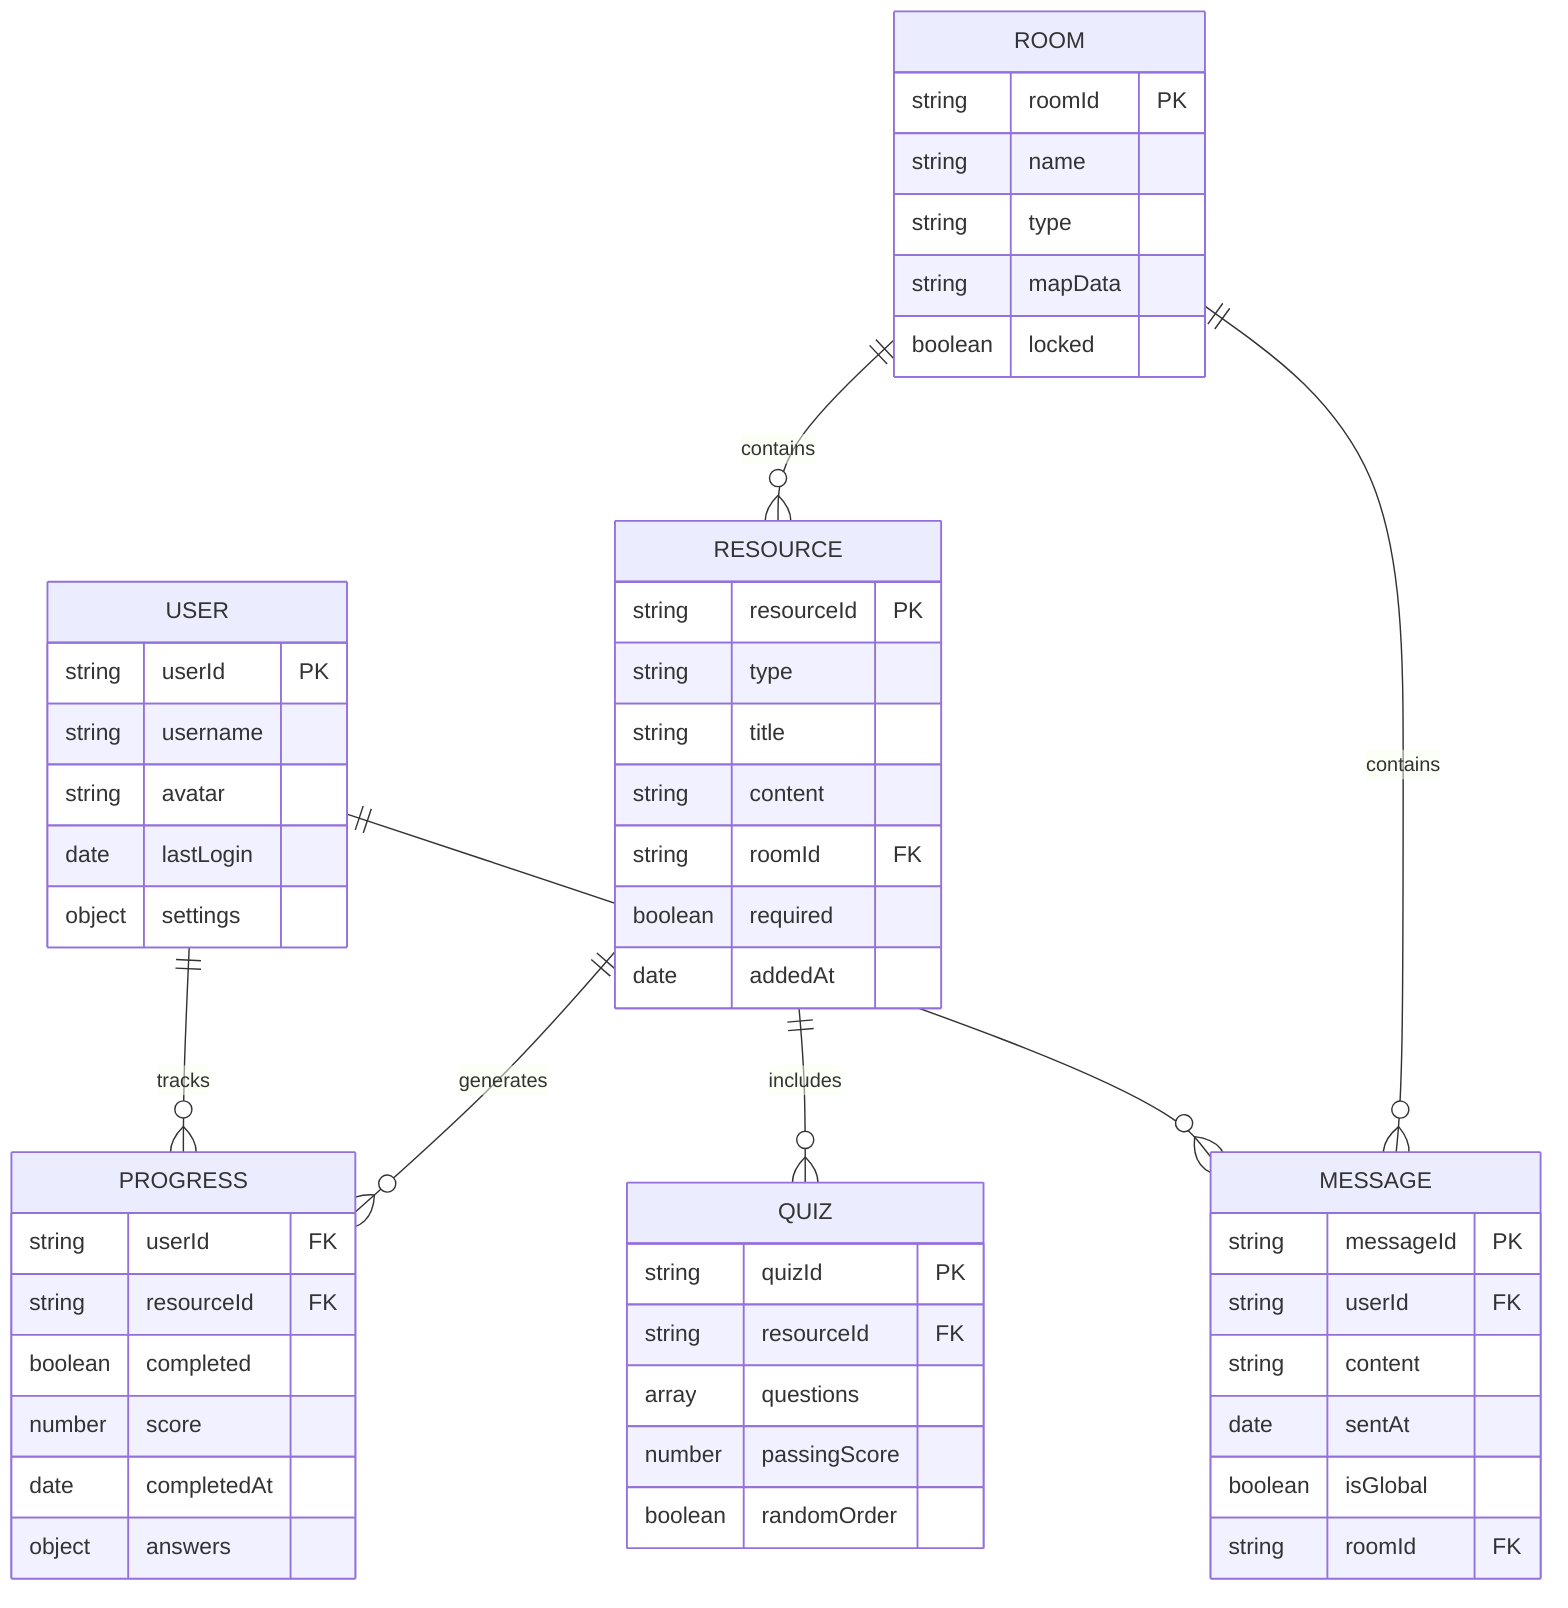 erDiagram
    USER {
        string userId PK
        string username
        string avatar
        date lastLogin
        object settings
    }
    
    PROGRESS {
        string userId FK
        string resourceId FK
        boolean completed
        number score
        date completedAt
        object answers
    }
    
    RESOURCE {
        string resourceId PK
        string type
        string title
        string content
        string roomId FK
        boolean required
        date addedAt
    }
    
    ROOM {
        string roomId PK
        string name
        string type
        string mapData
        boolean locked
    }
    
    QUIZ {
        string quizId PK
        string resourceId FK
        array questions
        number passingScore
        boolean randomOrder
    }
    
    MESSAGE {
        string messageId PK
        string userId FK
        string content
        date sentAt
        boolean isGlobal
        string roomId FK
    }
    
    USER ||--o{ PROGRESS : tracks
    RESOURCE ||--o{ PROGRESS : generates
    ROOM ||--o{ RESOURCE : contains
    RESOURCE ||--o{ QUIZ : includes
    USER ||--o{ MESSAGE : sends
    ROOM ||--o{ MESSAGE : contains